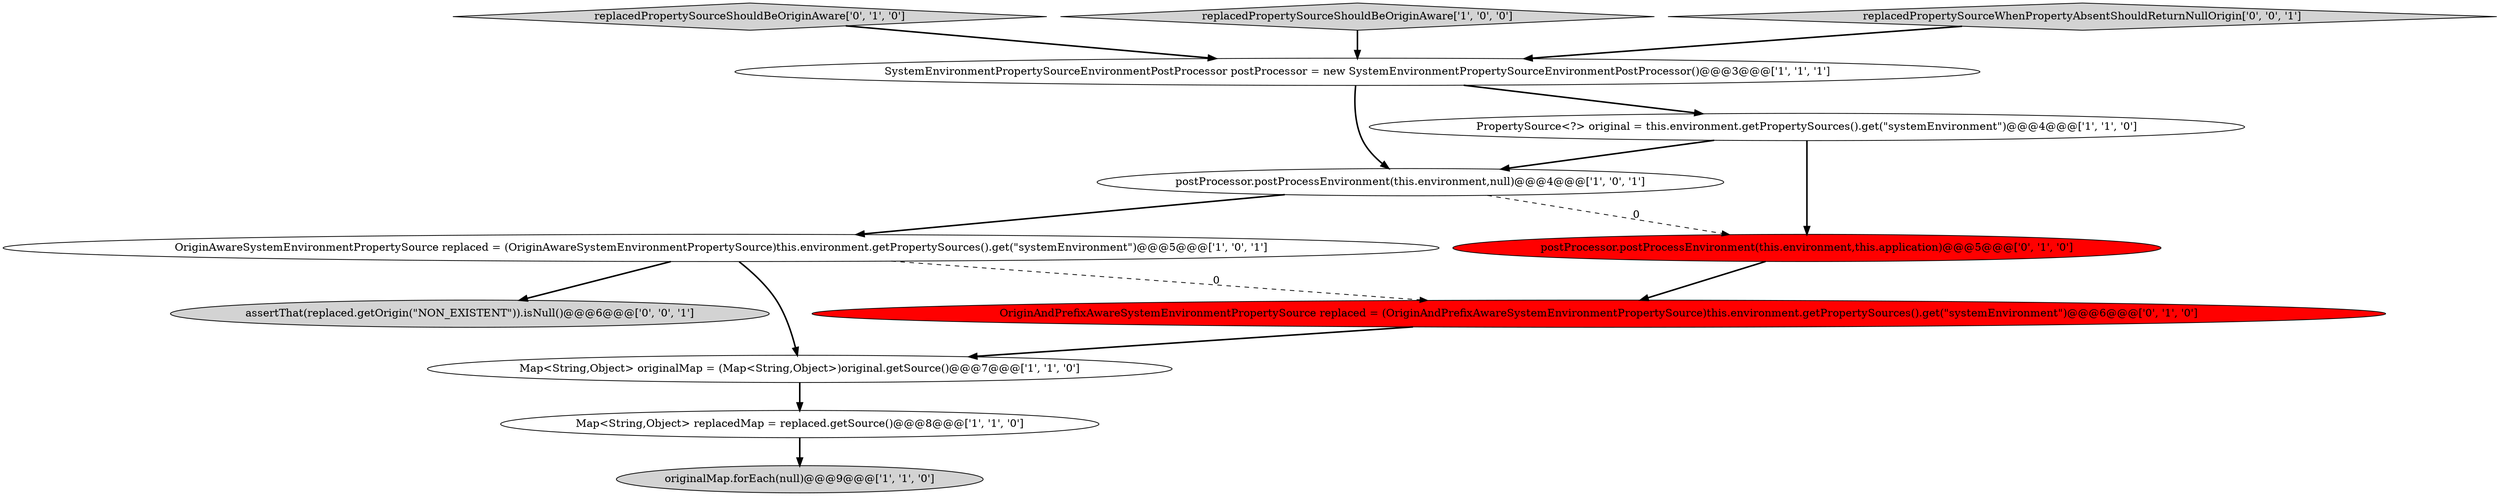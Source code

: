 digraph {
8 [style = filled, label = "postProcessor.postProcessEnvironment(this.environment,this.application)@@@5@@@['0', '1', '0']", fillcolor = red, shape = ellipse image = "AAA1AAABBB2BBB"];
9 [style = filled, label = "replacedPropertySourceShouldBeOriginAware['0', '1', '0']", fillcolor = lightgray, shape = diamond image = "AAA0AAABBB2BBB"];
0 [style = filled, label = "postProcessor.postProcessEnvironment(this.environment,null)@@@4@@@['1', '0', '1']", fillcolor = white, shape = ellipse image = "AAA0AAABBB1BBB"];
4 [style = filled, label = "Map<String,Object> originalMap = (Map<String,Object>)original.getSource()@@@7@@@['1', '1', '0']", fillcolor = white, shape = ellipse image = "AAA0AAABBB1BBB"];
12 [style = filled, label = "assertThat(replaced.getOrigin(\"NON_EXISTENT\")).isNull()@@@6@@@['0', '0', '1']", fillcolor = lightgray, shape = ellipse image = "AAA0AAABBB3BBB"];
5 [style = filled, label = "SystemEnvironmentPropertySourceEnvironmentPostProcessor postProcessor = new SystemEnvironmentPropertySourceEnvironmentPostProcessor()@@@3@@@['1', '1', '1']", fillcolor = white, shape = ellipse image = "AAA0AAABBB1BBB"];
3 [style = filled, label = "Map<String,Object> replacedMap = replaced.getSource()@@@8@@@['1', '1', '0']", fillcolor = white, shape = ellipse image = "AAA0AAABBB1BBB"];
1 [style = filled, label = "replacedPropertySourceShouldBeOriginAware['1', '0', '0']", fillcolor = lightgray, shape = diamond image = "AAA0AAABBB1BBB"];
7 [style = filled, label = "originalMap.forEach(null)@@@9@@@['1', '1', '0']", fillcolor = lightgray, shape = ellipse image = "AAA0AAABBB1BBB"];
2 [style = filled, label = "OriginAwareSystemEnvironmentPropertySource replaced = (OriginAwareSystemEnvironmentPropertySource)this.environment.getPropertySources().get(\"systemEnvironment\")@@@5@@@['1', '0', '1']", fillcolor = white, shape = ellipse image = "AAA0AAABBB1BBB"];
11 [style = filled, label = "replacedPropertySourceWhenPropertyAbsentShouldReturnNullOrigin['0', '0', '1']", fillcolor = lightgray, shape = diamond image = "AAA0AAABBB3BBB"];
10 [style = filled, label = "OriginAndPrefixAwareSystemEnvironmentPropertySource replaced = (OriginAndPrefixAwareSystemEnvironmentPropertySource)this.environment.getPropertySources().get(\"systemEnvironment\")@@@6@@@['0', '1', '0']", fillcolor = red, shape = ellipse image = "AAA1AAABBB2BBB"];
6 [style = filled, label = "PropertySource<?> original = this.environment.getPropertySources().get(\"systemEnvironment\")@@@4@@@['1', '1', '0']", fillcolor = white, shape = ellipse image = "AAA0AAABBB1BBB"];
1->5 [style = bold, label=""];
9->5 [style = bold, label=""];
0->8 [style = dashed, label="0"];
4->3 [style = bold, label=""];
8->10 [style = bold, label=""];
11->5 [style = bold, label=""];
2->10 [style = dashed, label="0"];
6->0 [style = bold, label=""];
5->6 [style = bold, label=""];
5->0 [style = bold, label=""];
3->7 [style = bold, label=""];
2->4 [style = bold, label=""];
2->12 [style = bold, label=""];
6->8 [style = bold, label=""];
0->2 [style = bold, label=""];
10->4 [style = bold, label=""];
}
